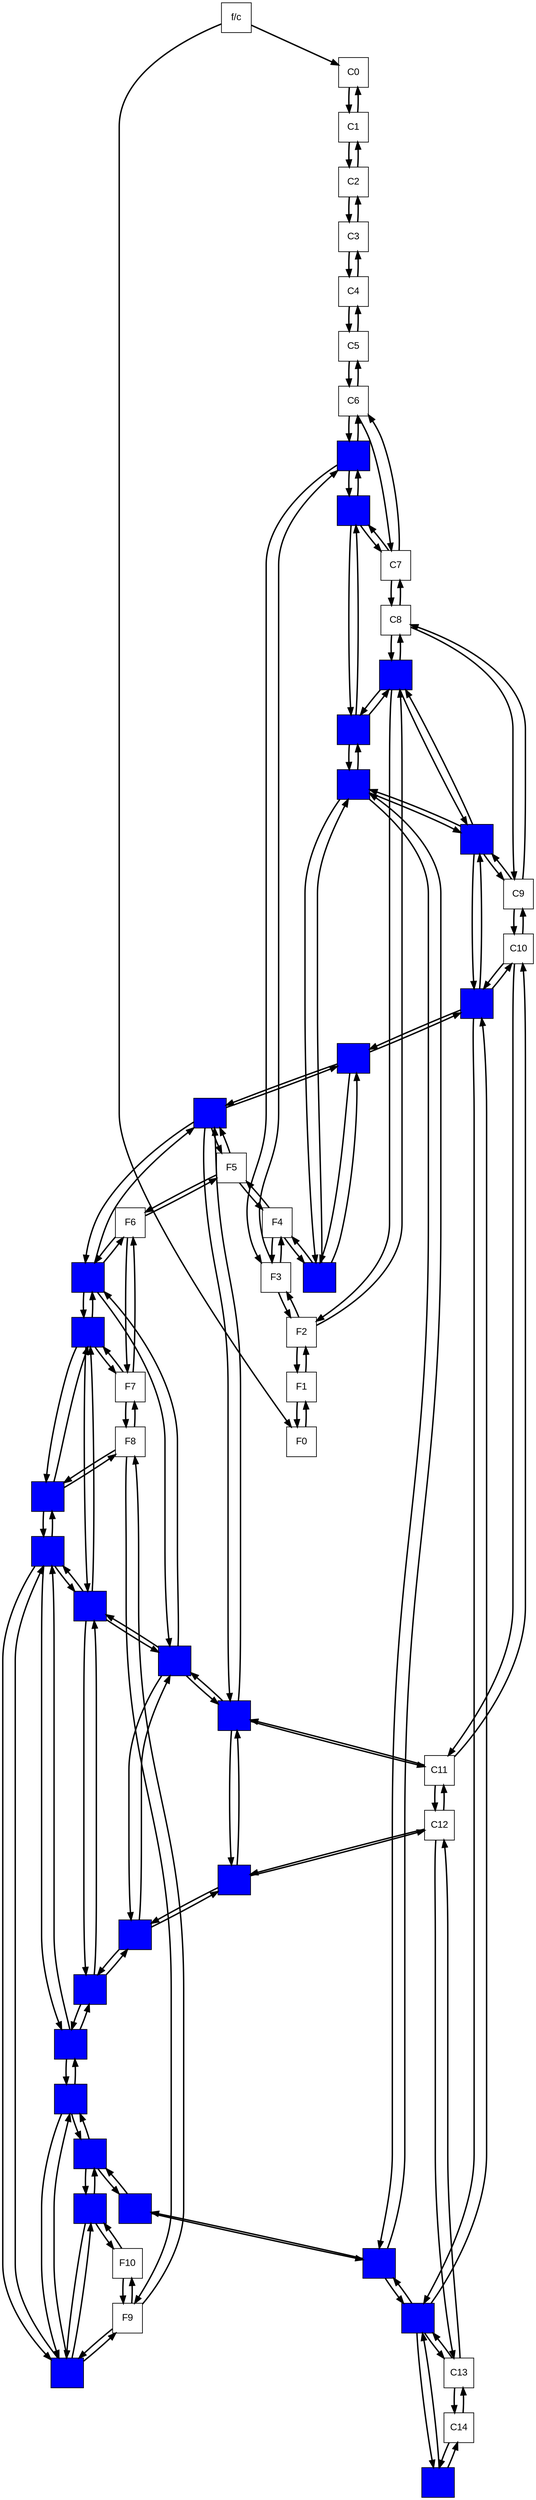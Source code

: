 digraph G{
    node[shape=box,width=0.6 height=0.6 fontname="Arial" fillcolor="white" style=filled /*invisible*/]
	edge[style = "bold" /* style= invisible arrowsize=0 */ ]
    raiz[label = "f/c" fillcolor="#FFFFFF" pos = "-1,1!"  ]; 
	Columna0[ label="C0" fillcolor="#FFFFFF" pos="0,1!" ];
	raiz->Columna0
	Columna0->Columna1
	Columna1->Columna0
	Columna1[ label="C1" fillcolor="#FFFFFF" pos="1,1!" ];
	Columna1->Columna2
	Columna2->Columna1
	Columna2[ label="C2" fillcolor="#FFFFFF" pos="2,1!" ];
	Columna2->Columna3
	Columna3->Columna2
	Columna3[ label="C3" fillcolor="#FFFFFF" pos="3,1!" ];
	Columna3->Columna4
	Columna4->Columna3
	Columna4[ label="C4" fillcolor="#FFFFFF" pos="4,1!" ];
	Columna4->Columna5
	Columna5->Columna4
	Columna5[ label="C5" fillcolor="#FFFFFF" pos="5,1!" ];
	Columna5->Columna6
	Columna6->Columna5
	Columna6[ label="C6" fillcolor="#FFFFFF" pos="6,1!" ];
	Columna6->Columna7
	Columna7->Columna6
	Columna7[ label="C7" fillcolor="#FFFFFF" pos="7,1!" ];
	Columna7->Columna8
	Columna8->Columna7
	Columna8[ label="C8" fillcolor="#FFFFFF" pos="8,1!" ];
	Columna8->Columna9
	Columna9->Columna8
	Columna9[ label="C9" fillcolor="#FFFFFF" pos="9,1!" ];
	Columna9->Columna10
	Columna10->Columna9
	Columna10[ label="C10" fillcolor="#FFFFFF" pos="10,1!" ];
	Columna10->Columna11
	Columna11->Columna10
	Columna11[ label="C11" fillcolor="#FFFFFF" pos="11,1!" ];
	Columna11->Columna12
	Columna12->Columna11
	Columna12[ label="C12" fillcolor="#FFFFFF" pos="12,1!" ];
	Columna12->Columna13
	Columna13->Columna12
	Columna13[ label="C13" fillcolor="#FFFFFF" pos="13,1!" ];
	Columna13->Columna14
	Columna14->Columna13
	Columna14[ label="C14" fillcolor="#FFFFFF" pos="14,1!" ];
	Fila0[ label="F0" fillcolor="#FFFFFF" pos="-1,-0!"];
	raiz->Fila0
	Fila0->Fila1
	Fila1->Fila0
	Fila1[ label="F1" fillcolor="#FFFFFF" pos="-1,-1!"];
	Fila1->Fila2
	Fila2->Fila1
	Fila2[ label="F2" fillcolor="#FFFFFF" pos="-1,-2!"];
	Fila2->Fila3
	Fila3->Fila2
	Fila3[ label="F3" fillcolor="#FFFFFF" pos="-1,-3!"];
	Fila3->Fila4
	Fila4->Fila3
	Fila4[ label="F4" fillcolor="#FFFFFF" pos="-1,-4!"];
	Fila4->Fila5
	Fila5->Fila4
	Fila5[ label="F5" fillcolor="#FFFFFF" pos="-1,-5!"];
	Fila5->Fila6
	Fila6->Fila5
	Fila6[ label="F6" fillcolor="#FFFFFF" pos="-1,-6!"];
	Fila6->Fila7
	Fila7->Fila6
	Fila7[ label="F7" fillcolor="#FFFFFF" pos="-1,-7!"];
	Fila7->Fila8
	Fila8->Fila7
	Fila8[ label="F8" fillcolor="#FFFFFF" pos="-1,-8!"];
	Fila8->Fila9
	Fila9->Fila8
	Fila9[ label="F9" fillcolor="#FFFFFF" pos="-1,-9!"];
	Fila9->Fila10
	Fila10->Fila9
	Fila10[ label="F10" fillcolor="#FFFFFF" pos="-1,-10!"];


	Nodo8_2[style= filled  label="	" fillcolor="#0000FF" pos="8,-2!"];
Fila2->Nodo8_2
Nodo8_2->Fila2
	Columna8->Nodo8_2
	Nodo8_2->Columna8
	Nodo9_2[style= filled  label="	" fillcolor="#0000FF" pos="9,-2!"];
	Nodo8_2->Nodo9_2
	Nodo9_2->Nodo8_2
	Columna9->Nodo9_2
	Nodo9_2->Columna9
	Nodo10_2[style= filled  label="	" fillcolor="#0000FF" pos="10,-2!"];
	Nodo9_2->Nodo10_2
	Nodo10_2->Nodo9_2
	Columna10->Nodo10_2
	Nodo10_2->Columna10
	Nodo13_2[style= filled  label="	" fillcolor="#0000FF" pos="13,-2!"];
	Nodo10_2->Nodo13_2
	Nodo13_2->Nodo10_2
	Columna13->Nodo13_2
	Nodo13_2->Columna13
	Nodo14_2[style= filled  label="	" fillcolor="#0000FF" pos="14,-2!"];
	Nodo13_2->Nodo14_2
	Nodo14_2->Nodo13_2
	Columna14->Nodo14_2
	Nodo14_2->Columna14
	Nodo6_3[style= filled  label="	" fillcolor="#0000FF" pos="6,-3!"];
Fila3->Nodo6_3
Nodo6_3->Fila3
	Columna6->Nodo6_3
	Nodo6_3->Columna6
	Nodo7_3[style= filled  label="	" fillcolor="#0000FF" pos="7,-3!"];
	Nodo6_3->Nodo7_3
	Nodo7_3->Nodo6_3
	Columna7->Nodo7_3
	Nodo7_3->Columna7
	Nodo8_3[style= filled  label="	" fillcolor="#0000FF" pos="8,-3!"];
	Nodo7_3->Nodo8_3
	Nodo8_3->Nodo7_3
	Nodo8_2->Nodo8_3
	Nodo8_3->Nodo8_2
	Nodo9_3[style= filled  label="	" fillcolor="#0000FF" pos="9,-3!"];
	Nodo8_3->Nodo9_3
	Nodo9_3->Nodo8_3
	Nodo9_2->Nodo9_3
	Nodo9_3->Nodo9_2
	Nodo13_3[style= filled  label="	" fillcolor="#0000FF" pos="13,-3!"];
	Nodo9_3->Nodo13_3
	Nodo13_3->Nodo9_3
	Nodo13_2->Nodo13_3
	Nodo13_3->Nodo13_2
	Nodo9_4[style= filled  label="	" fillcolor="#0000FF" pos="9,-4!"];
Fila4->Nodo9_4
Nodo9_4->Fila4
	Nodo9_3->Nodo9_4
	Nodo9_4->Nodo9_3
	Nodo10_4[style= filled  label="	" fillcolor="#0000FF" pos="10,-4!"];
	Nodo9_4->Nodo10_4
	Nodo10_4->Nodo9_4
	Nodo10_2->Nodo10_4
	Nodo10_4->Nodo10_2
	Nodo10_5[style= filled  label="	" fillcolor="#0000FF" pos="10,-5!"];
Fila5->Nodo10_5
Nodo10_5->Fila5
	Nodo10_4->Nodo10_5
	Nodo10_5->Nodo10_4
	Nodo11_5[style= filled  label="	" fillcolor="#0000FF" pos="11,-5!"];
	Nodo10_5->Nodo11_5
	Nodo11_5->Nodo10_5
	Columna11->Nodo11_5
	Nodo11_5->Columna11
	Nodo12_5[style= filled  label="	" fillcolor="#0000FF" pos="12,-5!"];
	Nodo11_5->Nodo12_5
	Nodo12_5->Nodo11_5
	Columna12->Nodo12_5
	Nodo12_5->Columna12
	Nodo10_6[style= filled  label="	" fillcolor="#0000FF" pos="10,-6!"];
Fila6->Nodo10_6
Nodo10_6->Fila6
	Nodo10_5->Nodo10_6
	Nodo10_6->Nodo10_5
	Nodo11_6[style= filled  label="	" fillcolor="#0000FF" pos="11,-6!"];
	Nodo10_6->Nodo11_6
	Nodo11_6->Nodo10_6
	Nodo11_5->Nodo11_6
	Nodo11_6->Nodo11_5
	Nodo12_6[style= filled  label="	" fillcolor="#0000FF" pos="12,-6!"];
	Nodo11_6->Nodo12_6
	Nodo12_6->Nodo11_6
	Nodo12_5->Nodo12_6
	Nodo12_6->Nodo12_5
	Nodo10_7[style= filled  label="	" fillcolor="#0000FF" pos="10,-7!"];
Fila7->Nodo10_7
Nodo10_7->Fila7
	Nodo10_6->Nodo10_7
	Nodo10_7->Nodo10_6
	Nodo11_7[style= filled  label="	" fillcolor="#0000FF" pos="11,-7!"];
	Nodo10_7->Nodo11_7
	Nodo11_7->Nodo10_7
	Nodo11_6->Nodo11_7
	Nodo11_7->Nodo11_6
	Nodo12_7[style= filled  label="	" fillcolor="#0000FF" pos="12,-7!"];
	Nodo11_7->Nodo12_7
	Nodo12_7->Nodo11_7
	Nodo12_6->Nodo12_7
	Nodo12_7->Nodo12_6
	Nodo10_8[style= filled  label="	" fillcolor="#0000FF" pos="10,-8!"];
Fila8->Nodo10_8
Nodo10_8->Fila8
	Nodo10_7->Nodo10_8
	Nodo10_8->Nodo10_7
	Nodo11_8[style= filled  label="	" fillcolor="#0000FF" pos="11,-8!"];
	Nodo10_8->Nodo11_8
	Nodo11_8->Nodo10_8
	Nodo11_7->Nodo11_8
	Nodo11_8->Nodo11_7
	Nodo12_8[style= filled  label="	" fillcolor="#0000FF" pos="12,-8!"];
	Nodo11_8->Nodo12_8
	Nodo12_8->Nodo11_8
	Nodo12_7->Nodo12_8
	Nodo12_8->Nodo12_7
	Nodo11_9[style= filled  label="	" fillcolor="#0000FF" pos="11,-9!"];
Fila9->Nodo11_9
Nodo11_9->Fila9
	Nodo11_8->Nodo11_9
	Nodo11_9->Nodo11_8
	Nodo12_9[style= filled  label="	" fillcolor="#0000FF" pos="12,-9!"];
	Nodo11_9->Nodo12_9
	Nodo12_9->Nodo11_9
	Nodo12_8->Nodo12_9
	Nodo12_9->Nodo12_8
	Nodo11_10[style= filled  label="	" fillcolor="#0000FF" pos="11,-10!"];
Fila10->Nodo11_10
Nodo11_10->Fila10
	Nodo11_9->Nodo11_10
	Nodo11_10->Nodo11_9
	Nodo12_10[style= filled  label="	" fillcolor="#0000FF" pos="12,-10!"];
	Nodo11_10->Nodo12_10
	Nodo12_10->Nodo11_10
	Nodo12_9->Nodo12_10
	Nodo12_10->Nodo12_9
	Nodo13_10[style= filled  label="	" fillcolor="#0000FF" pos="13,-10!"];
	Nodo12_10->Nodo13_10
	Nodo13_10->Nodo12_10
	Nodo13_3->Nodo13_10
	Nodo13_10->Nodo13_3

}